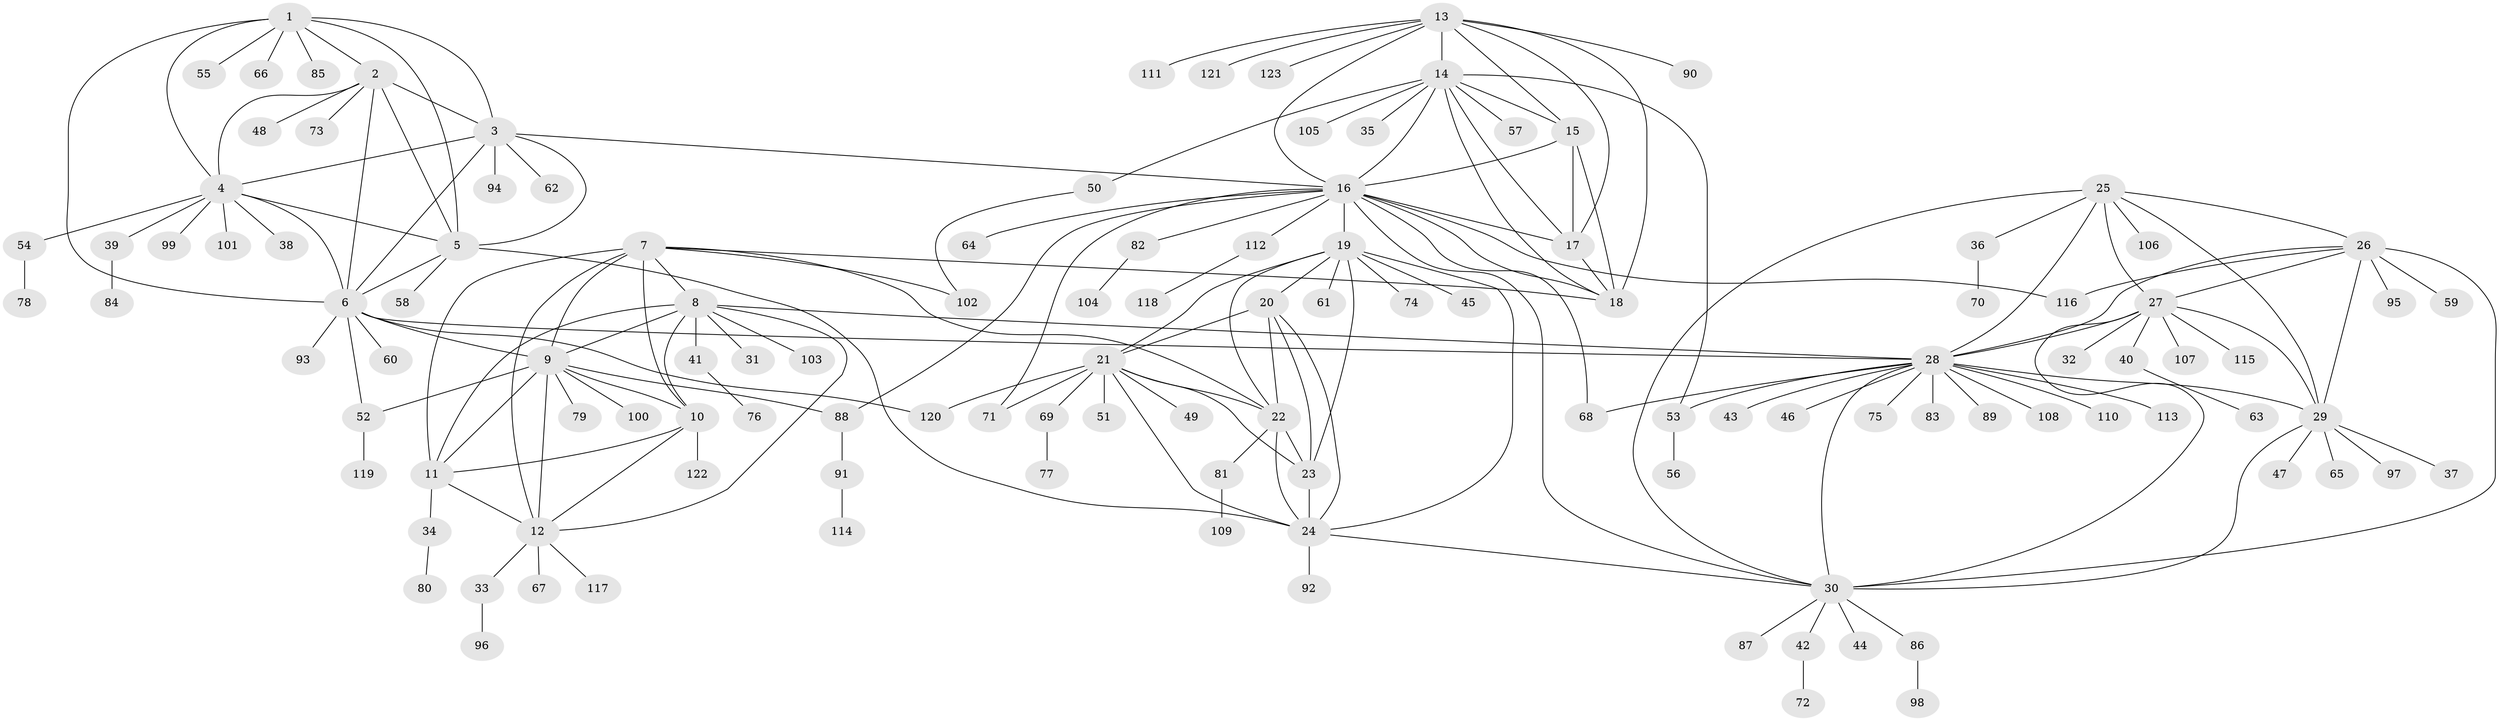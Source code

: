 // coarse degree distribution, {7: 0.042105263157894736, 6: 0.042105263157894736, 8: 0.031578947368421054, 10: 0.010526315789473684, 11: 0.010526315789473684, 9: 0.031578947368421054, 4: 0.021052631578947368, 20: 0.010526315789473684, 3: 0.021052631578947368, 12: 0.010526315789473684, 15: 0.010526315789473684, 1: 0.6631578947368421, 2: 0.09473684210526316}
// Generated by graph-tools (version 1.1) at 2025/24/03/03/25 07:24:09]
// undirected, 123 vertices, 186 edges
graph export_dot {
graph [start="1"]
  node [color=gray90,style=filled];
  1;
  2;
  3;
  4;
  5;
  6;
  7;
  8;
  9;
  10;
  11;
  12;
  13;
  14;
  15;
  16;
  17;
  18;
  19;
  20;
  21;
  22;
  23;
  24;
  25;
  26;
  27;
  28;
  29;
  30;
  31;
  32;
  33;
  34;
  35;
  36;
  37;
  38;
  39;
  40;
  41;
  42;
  43;
  44;
  45;
  46;
  47;
  48;
  49;
  50;
  51;
  52;
  53;
  54;
  55;
  56;
  57;
  58;
  59;
  60;
  61;
  62;
  63;
  64;
  65;
  66;
  67;
  68;
  69;
  70;
  71;
  72;
  73;
  74;
  75;
  76;
  77;
  78;
  79;
  80;
  81;
  82;
  83;
  84;
  85;
  86;
  87;
  88;
  89;
  90;
  91;
  92;
  93;
  94;
  95;
  96;
  97;
  98;
  99;
  100;
  101;
  102;
  103;
  104;
  105;
  106;
  107;
  108;
  109;
  110;
  111;
  112;
  113;
  114;
  115;
  116;
  117;
  118;
  119;
  120;
  121;
  122;
  123;
  1 -- 2;
  1 -- 3;
  1 -- 4;
  1 -- 5;
  1 -- 6;
  1 -- 55;
  1 -- 66;
  1 -- 85;
  2 -- 3;
  2 -- 4;
  2 -- 5;
  2 -- 6;
  2 -- 48;
  2 -- 73;
  3 -- 4;
  3 -- 5;
  3 -- 6;
  3 -- 16;
  3 -- 62;
  3 -- 94;
  4 -- 5;
  4 -- 6;
  4 -- 38;
  4 -- 39;
  4 -- 54;
  4 -- 99;
  4 -- 101;
  5 -- 6;
  5 -- 24;
  5 -- 58;
  6 -- 9;
  6 -- 28;
  6 -- 52;
  6 -- 60;
  6 -- 93;
  6 -- 120;
  7 -- 8;
  7 -- 9;
  7 -- 10;
  7 -- 11;
  7 -- 12;
  7 -- 18;
  7 -- 22;
  7 -- 102;
  8 -- 9;
  8 -- 10;
  8 -- 11;
  8 -- 12;
  8 -- 28;
  8 -- 31;
  8 -- 41;
  8 -- 103;
  9 -- 10;
  9 -- 11;
  9 -- 12;
  9 -- 52;
  9 -- 79;
  9 -- 88;
  9 -- 100;
  10 -- 11;
  10 -- 12;
  10 -- 122;
  11 -- 12;
  11 -- 34;
  12 -- 33;
  12 -- 67;
  12 -- 117;
  13 -- 14;
  13 -- 15;
  13 -- 16;
  13 -- 17;
  13 -- 18;
  13 -- 90;
  13 -- 111;
  13 -- 121;
  13 -- 123;
  14 -- 15;
  14 -- 16;
  14 -- 17;
  14 -- 18;
  14 -- 35;
  14 -- 50;
  14 -- 53;
  14 -- 57;
  14 -- 105;
  15 -- 16;
  15 -- 17;
  15 -- 18;
  16 -- 17;
  16 -- 18;
  16 -- 19;
  16 -- 30;
  16 -- 64;
  16 -- 68;
  16 -- 71;
  16 -- 82;
  16 -- 88;
  16 -- 112;
  16 -- 116;
  17 -- 18;
  19 -- 20;
  19 -- 21;
  19 -- 22;
  19 -- 23;
  19 -- 24;
  19 -- 45;
  19 -- 61;
  19 -- 74;
  20 -- 21;
  20 -- 22;
  20 -- 23;
  20 -- 24;
  21 -- 22;
  21 -- 23;
  21 -- 24;
  21 -- 49;
  21 -- 51;
  21 -- 69;
  21 -- 71;
  21 -- 120;
  22 -- 23;
  22 -- 24;
  22 -- 81;
  23 -- 24;
  24 -- 30;
  24 -- 92;
  25 -- 26;
  25 -- 27;
  25 -- 28;
  25 -- 29;
  25 -- 30;
  25 -- 36;
  25 -- 106;
  26 -- 27;
  26 -- 28;
  26 -- 29;
  26 -- 30;
  26 -- 59;
  26 -- 95;
  26 -- 116;
  27 -- 28;
  27 -- 29;
  27 -- 30;
  27 -- 32;
  27 -- 40;
  27 -- 107;
  27 -- 115;
  28 -- 29;
  28 -- 30;
  28 -- 43;
  28 -- 46;
  28 -- 53;
  28 -- 68;
  28 -- 75;
  28 -- 83;
  28 -- 89;
  28 -- 108;
  28 -- 110;
  28 -- 113;
  29 -- 30;
  29 -- 37;
  29 -- 47;
  29 -- 65;
  29 -- 97;
  30 -- 42;
  30 -- 44;
  30 -- 86;
  30 -- 87;
  33 -- 96;
  34 -- 80;
  36 -- 70;
  39 -- 84;
  40 -- 63;
  41 -- 76;
  42 -- 72;
  50 -- 102;
  52 -- 119;
  53 -- 56;
  54 -- 78;
  69 -- 77;
  81 -- 109;
  82 -- 104;
  86 -- 98;
  88 -- 91;
  91 -- 114;
  112 -- 118;
}
